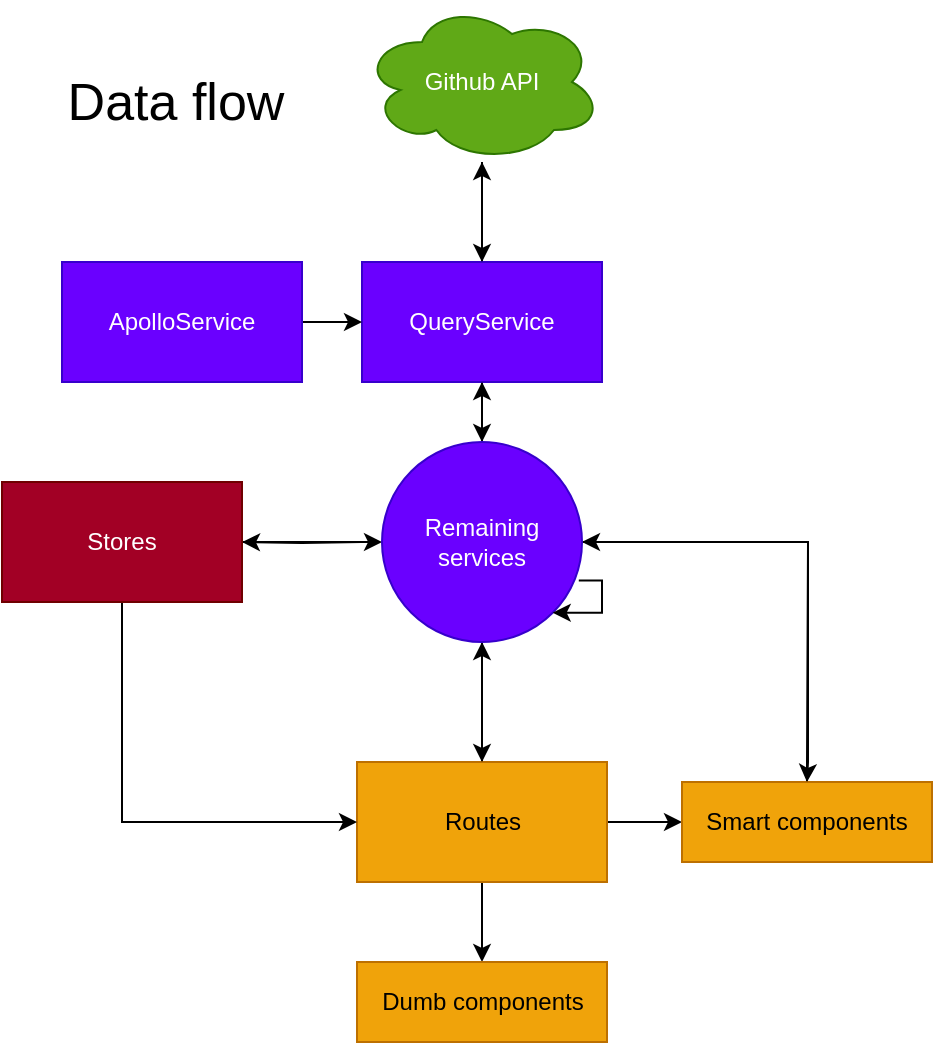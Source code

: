 <mxfile>
    <diagram id="ItgU3Zg_vxrbyKpvKHL6" name="Page-1">
        <mxGraphModel dx="860" dy="437" grid="1" gridSize="10" guides="1" tooltips="1" connect="1" arrows="1" fold="1" page="1" pageScale="1" pageWidth="850" pageHeight="1100" math="0" shadow="0">
            <root>
                <mxCell id="0"/>
                <mxCell id="1" parent="0"/>
                <mxCell id="27" value="Data flow" style="text;html=1;strokeColor=none;fillColor=none;align=center;verticalAlign=middle;whiteSpace=wrap;rounded=0;fontSize=26;" parent="1" vertex="1">
                    <mxGeometry x="222.5" y="120" width="127.5" height="80" as="geometry"/>
                </mxCell>
                <mxCell id="36" style="edgeStyle=orthogonalEdgeStyle;rounded=0;orthogonalLoop=1;jettySize=auto;html=1;fontSize=12;" parent="1" source="31" target="34" edge="1">
                    <mxGeometry relative="1" as="geometry"/>
                </mxCell>
                <mxCell id="63" style="edgeStyle=orthogonalEdgeStyle;rounded=0;orthogonalLoop=1;jettySize=auto;html=1;fontSize=12;entryX=0.5;entryY=0;entryDx=0;entryDy=0;" parent="1" source="31" target="69" edge="1">
                    <mxGeometry relative="1" as="geometry">
                        <mxPoint x="440" y="350" as="targetPoint"/>
                    </mxGeometry>
                </mxCell>
                <mxCell id="31" value="QueryService" style="rounded=0;whiteSpace=wrap;html=1;fontSize=12;fillColor=#6a00ff;strokeColor=#3700CC;fontColor=#ffffff;" parent="1" vertex="1">
                    <mxGeometry x="380" y="240" width="120" height="60" as="geometry"/>
                </mxCell>
                <mxCell id="38" style="edgeStyle=orthogonalEdgeStyle;rounded=0;orthogonalLoop=1;jettySize=auto;html=1;fontSize=12;" parent="1" source="32" target="31" edge="1">
                    <mxGeometry relative="1" as="geometry"/>
                </mxCell>
                <mxCell id="32" value="ApolloService" style="rounded=0;whiteSpace=wrap;html=1;fontSize=12;fillColor=#6a00ff;strokeColor=#3700CC;fontColor=#ffffff;" parent="1" vertex="1">
                    <mxGeometry x="230" y="240" width="120" height="60" as="geometry"/>
                </mxCell>
                <mxCell id="37" style="edgeStyle=orthogonalEdgeStyle;rounded=0;orthogonalLoop=1;jettySize=auto;html=1;entryX=0.5;entryY=0;entryDx=0;entryDy=0;fontSize=12;" parent="1" source="34" target="31" edge="1">
                    <mxGeometry relative="1" as="geometry"/>
                </mxCell>
                <mxCell id="34" value="Github API" style="ellipse;shape=cloud;whiteSpace=wrap;html=1;fontSize=12;fillColor=#60a917;strokeColor=#2D7600;fontColor=#ffffff;" parent="1" vertex="1">
                    <mxGeometry x="380" y="110" width="120" height="80" as="geometry"/>
                </mxCell>
                <mxCell id="65" style="edgeStyle=orthogonalEdgeStyle;rounded=0;orthogonalLoop=1;jettySize=auto;html=1;fontSize=12;entryX=0.5;entryY=1;entryDx=0;entryDy=0;" parent="1" source="39" target="69" edge="1">
                    <mxGeometry relative="1" as="geometry">
                        <mxPoint x="440" y="410" as="targetPoint"/>
                    </mxGeometry>
                </mxCell>
                <mxCell id="73" style="edgeStyle=orthogonalEdgeStyle;rounded=0;orthogonalLoop=1;jettySize=auto;html=1;entryX=0.5;entryY=0;entryDx=0;entryDy=0;fontSize=12;" parent="1" source="39" target="40" edge="1">
                    <mxGeometry relative="1" as="geometry"/>
                </mxCell>
                <mxCell id="75" style="edgeStyle=orthogonalEdgeStyle;rounded=0;orthogonalLoop=1;jettySize=auto;html=1;entryX=0;entryY=0.5;entryDx=0;entryDy=0;fontSize=12;" parent="1" source="39" target="41" edge="1">
                    <mxGeometry relative="1" as="geometry"/>
                </mxCell>
                <mxCell id="39" value="Routes" style="rounded=0;whiteSpace=wrap;html=1;fillColor=#f0a30a;strokeColor=#BD7000;fontColor=#000000;" parent="1" vertex="1">
                    <mxGeometry x="377.5" y="490" width="125" height="60" as="geometry"/>
                </mxCell>
                <mxCell id="40" value="Dumb components" style="rounded=0;whiteSpace=wrap;html=1;fillColor=#f0a30a;strokeColor=#BD7000;fontColor=#000000;" parent="1" vertex="1">
                    <mxGeometry x="377.5" y="590" width="125" height="40" as="geometry"/>
                </mxCell>
                <mxCell id="57" style="edgeStyle=orthogonalEdgeStyle;rounded=0;orthogonalLoop=1;jettySize=auto;html=1;entryX=1;entryY=0.5;entryDx=0;entryDy=0;fontSize=12;exitX=0.5;exitY=0;exitDx=0;exitDy=0;" parent="1" source="41" target="69" edge="1">
                    <mxGeometry relative="1" as="geometry">
                        <mxPoint x="613" y="490" as="sourcePoint"/>
                        <mxPoint x="500" y="380" as="targetPoint"/>
                        <Array as="points">
                            <mxPoint x="603" y="490"/>
                            <mxPoint x="603" y="380"/>
                        </Array>
                    </mxGeometry>
                </mxCell>
                <mxCell id="41" value="Smart components" style="rounded=0;whiteSpace=wrap;html=1;fillColor=#f0a30a;strokeColor=#BD7000;fontColor=#000000;" parent="1" vertex="1">
                    <mxGeometry x="540" y="500" width="125" height="40" as="geometry"/>
                </mxCell>
                <mxCell id="56" style="edgeStyle=orthogonalEdgeStyle;rounded=0;orthogonalLoop=1;jettySize=auto;html=1;fontSize=12;exitX=1;exitY=0.5;exitDx=0;exitDy=0;entryX=0.5;entryY=0;entryDx=0;entryDy=0;" parent="1" source="69" target="41" edge="1">
                    <mxGeometry relative="1" as="geometry">
                        <mxPoint x="500" y="380" as="sourcePoint"/>
                        <mxPoint x="613" y="490" as="targetPoint"/>
                        <Array as="points">
                            <mxPoint x="603" y="380"/>
                            <mxPoint x="603" y="490"/>
                        </Array>
                    </mxGeometry>
                </mxCell>
                <mxCell id="66" style="edgeStyle=orthogonalEdgeStyle;rounded=0;orthogonalLoop=1;jettySize=auto;html=1;fontSize=12;" parent="1" target="61" edge="1">
                    <mxGeometry relative="1" as="geometry">
                        <mxPoint x="380" y="380" as="sourcePoint"/>
                    </mxGeometry>
                </mxCell>
                <mxCell id="62" style="edgeStyle=orthogonalEdgeStyle;rounded=0;orthogonalLoop=1;jettySize=auto;html=1;entryX=0;entryY=0.5;entryDx=0;entryDy=0;fontSize=12;" parent="1" source="61" target="39" edge="1">
                    <mxGeometry relative="1" as="geometry">
                        <Array as="points">
                            <mxPoint x="260" y="520"/>
                        </Array>
                    </mxGeometry>
                </mxCell>
                <mxCell id="67" style="edgeStyle=orthogonalEdgeStyle;rounded=0;orthogonalLoop=1;jettySize=auto;html=1;fontSize=12;entryX=0;entryY=0.5;entryDx=0;entryDy=0;" parent="1" source="61" target="69" edge="1">
                    <mxGeometry relative="1" as="geometry">
                        <mxPoint x="380" y="380" as="targetPoint"/>
                    </mxGeometry>
                </mxCell>
                <mxCell id="61" value="&lt;span style=&quot;font-size: 12px;&quot;&gt;&lt;span style=&quot;font-size: 12px;&quot;&gt;Stores&lt;/span&gt;&lt;/span&gt;" style="rounded=0;whiteSpace=wrap;html=1;fontStyle=0;fontSize=12;fillColor=#a20025;strokeColor=#6F0000;fontColor=#ffffff;" parent="1" vertex="1">
                    <mxGeometry x="200" y="350" width="120" height="60" as="geometry"/>
                </mxCell>
                <mxCell id="71" style="edgeStyle=orthogonalEdgeStyle;rounded=0;orthogonalLoop=1;jettySize=auto;html=1;fontSize=12;" parent="1" source="69" edge="1">
                    <mxGeometry relative="1" as="geometry">
                        <mxPoint x="440" y="300" as="targetPoint"/>
                    </mxGeometry>
                </mxCell>
                <mxCell id="72" style="edgeStyle=orthogonalEdgeStyle;rounded=0;orthogonalLoop=1;jettySize=auto;html=1;entryX=0.5;entryY=0;entryDx=0;entryDy=0;fontSize=12;" parent="1" source="69" target="39" edge="1">
                    <mxGeometry relative="1" as="geometry"/>
                </mxCell>
                <mxCell id="69" value="Remaining services" style="ellipse;whiteSpace=wrap;html=1;aspect=fixed;rounded=0;shadow=0;glass=0;sketch=0;fontSize=12;fillColor=#6a00ff;strokeColor=#3700CC;fontColor=#ffffff;" parent="1" vertex="1">
                    <mxGeometry x="390" y="330" width="100" height="100" as="geometry"/>
                </mxCell>
                <mxCell id="77" style="edgeStyle=orthogonalEdgeStyle;rounded=0;orthogonalLoop=1;jettySize=auto;html=1;entryX=1;entryY=1;entryDx=0;entryDy=0;fontSize=12;exitX=0.984;exitY=0.693;exitDx=0;exitDy=0;exitPerimeter=0;" parent="1" source="69" target="69" edge="1">
                    <mxGeometry relative="1" as="geometry">
                        <Array as="points">
                            <mxPoint x="500" y="399"/>
                            <mxPoint x="500" y="415"/>
                        </Array>
                    </mxGeometry>
                </mxCell>
            </root>
        </mxGraphModel>
    </diagram>
</mxfile>